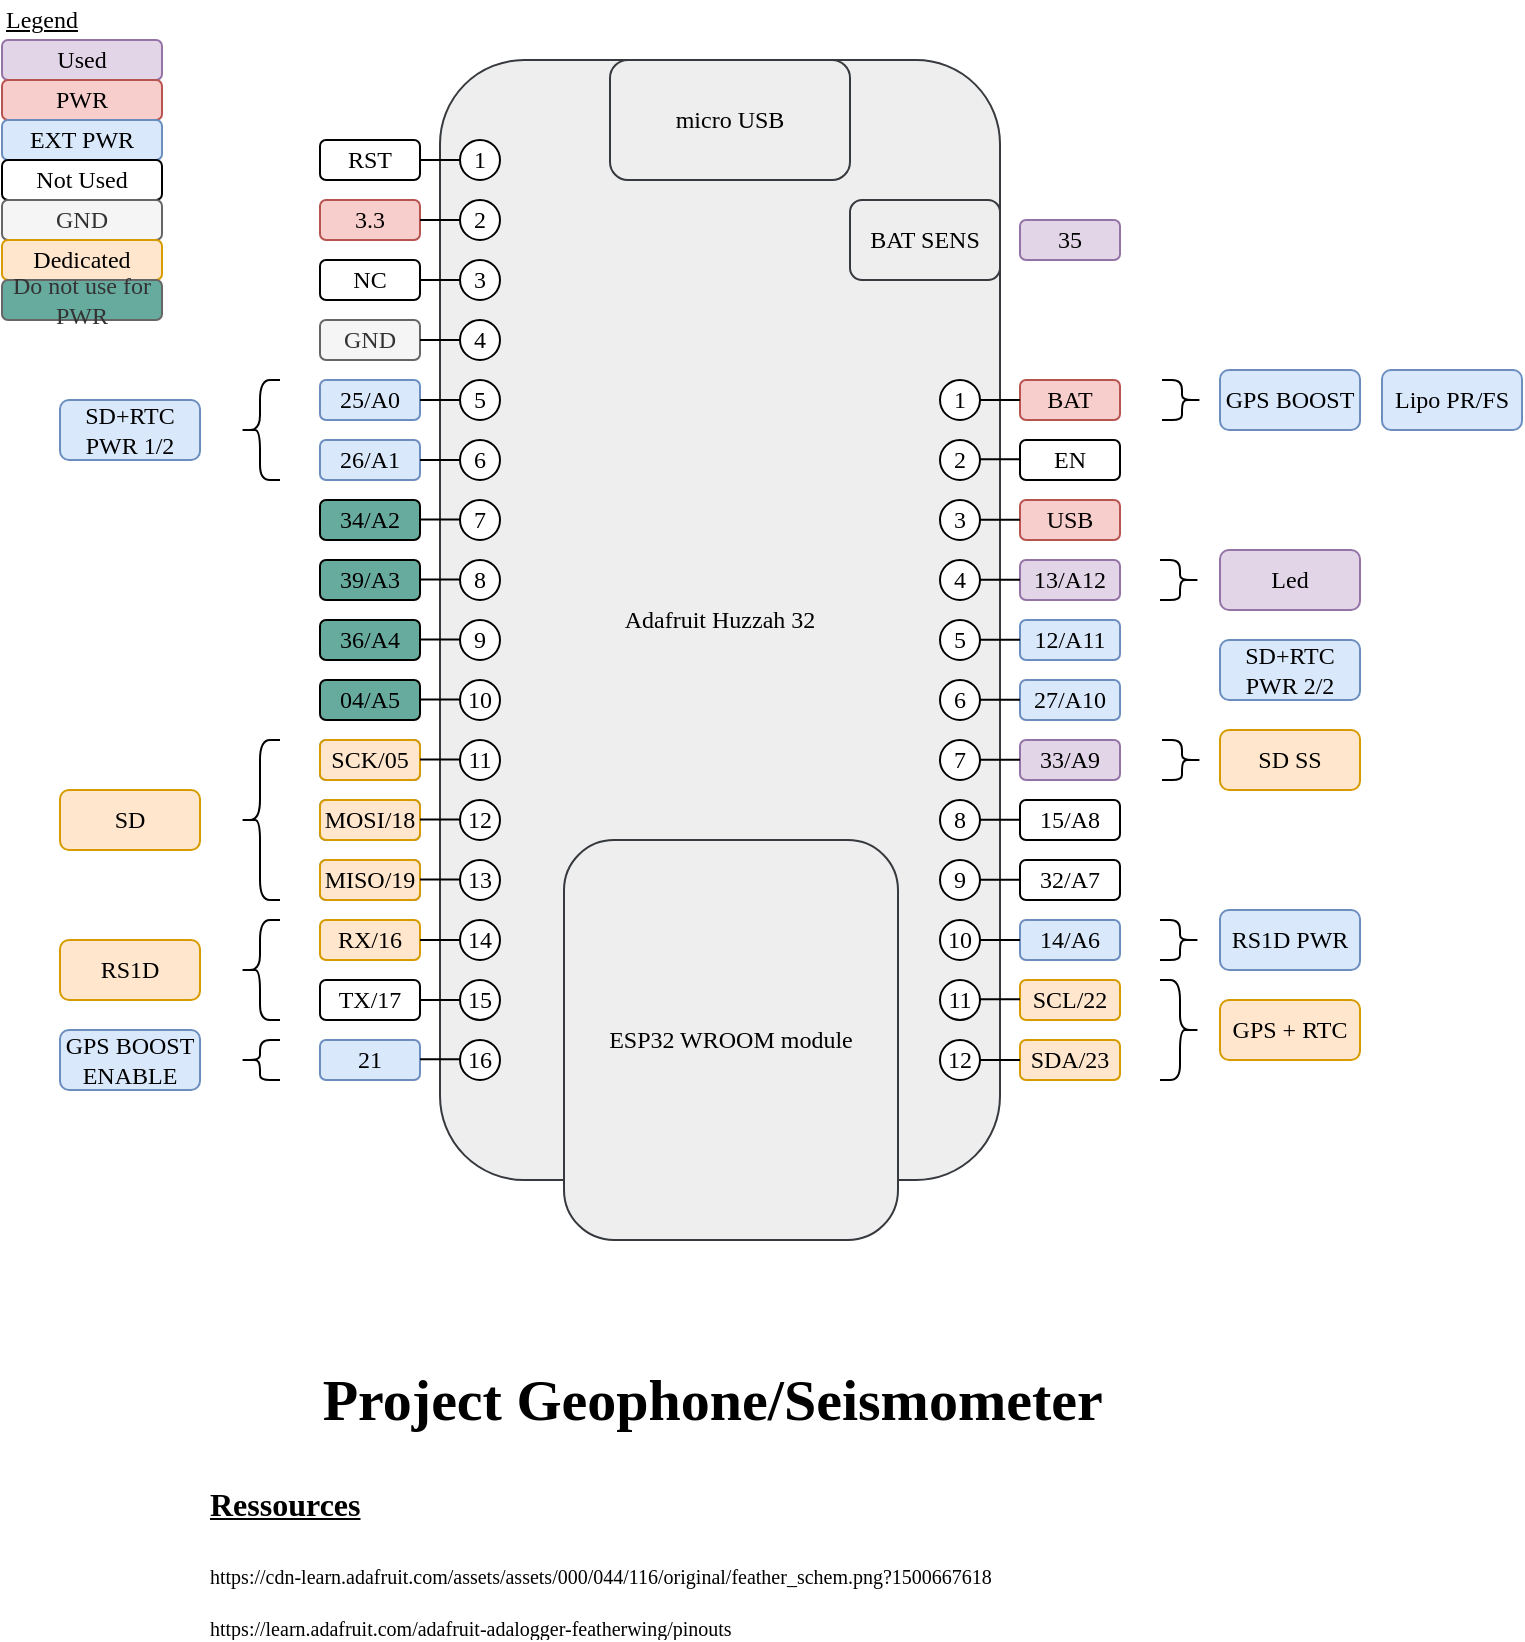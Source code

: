 <mxfile version="14.6.13" type="device"><diagram id="LmNECsxfOplNEyoqgWSP" name="Page-1"><mxGraphModel dx="706" dy="474" grid="1" gridSize="10" guides="1" tooltips="1" connect="1" arrows="1" fold="1" page="1" pageScale="1" pageWidth="827" pageHeight="1169" math="0" shadow="0"><root><mxCell id="0"/><mxCell id="1" parent="0"/><mxCell id="VsB0D1h93WQxikVN2IC7-1" value="Adafruit Huzzah 32" style="rounded=1;whiteSpace=wrap;html=1;fontFamily=B612;fontSource=https%3A%2F%2Ffonts.googleapis.com%2Fcss%3Ffamily%3DB612;fillColor=#eeeeee;strokeColor=#36393d;" parent="1" vertex="1"><mxGeometry x="229" y="40" width="280" height="560" as="geometry"/></mxCell><mxCell id="VsB0D1h93WQxikVN2IC7-2" value="ESP32 WROOM module" style="rounded=1;whiteSpace=wrap;html=1;fontFamily=B612;fontSource=https%3A%2F%2Ffonts.googleapis.com%2Fcss%3Ffamily%3DB612;fillColor=#eeeeee;strokeColor=#36393d;" parent="1" vertex="1"><mxGeometry x="291" y="430" width="167" height="200" as="geometry"/></mxCell><mxCell id="VsB0D1h93WQxikVN2IC7-3" value="micro USB" style="rounded=1;whiteSpace=wrap;html=1;fontFamily=B612;fontSource=https%3A%2F%2Ffonts.googleapis.com%2Fcss%3Ffamily%3DB612;fillColor=#eeeeee;strokeColor=#36393d;" parent="1" vertex="1"><mxGeometry x="314" y="40" width="120" height="60" as="geometry"/></mxCell><mxCell id="VsB0D1h93WQxikVN2IC7-4" value="35" style="rounded=1;whiteSpace=wrap;html=1;fillColor=#e1d5e7;strokeColor=#9673a6;fontFamily=B612;fontSource=https%3A%2F%2Ffonts.googleapis.com%2Fcss%3Ffamily%3DB612;" parent="1" vertex="1"><mxGeometry x="519" y="120" width="50" height="20" as="geometry"/></mxCell><mxCell id="VsB0D1h93WQxikVN2IC7-5" value="1" style="ellipse;whiteSpace=wrap;html=1;aspect=fixed;fontFamily=B612;fontSource=https%3A%2F%2Ffonts.googleapis.com%2Fcss%3Ffamily%3DB612;" parent="1" vertex="1"><mxGeometry x="239" y="80" width="20" height="20" as="geometry"/></mxCell><mxCell id="VsB0D1h93WQxikVN2IC7-6" value="16" style="ellipse;whiteSpace=wrap;html=1;aspect=fixed;fontFamily=B612;fontSource=https%3A%2F%2Ffonts.googleapis.com%2Fcss%3Ffamily%3DB612;" parent="1" vertex="1"><mxGeometry x="239" y="530" width="20" height="20" as="geometry"/></mxCell><mxCell id="VsB0D1h93WQxikVN2IC7-7" value="BAT SENS" style="rounded=1;whiteSpace=wrap;html=1;fontFamily=B612;fontSource=https%3A%2F%2Ffonts.googleapis.com%2Fcss%3Ffamily%3DB612;fillColor=#eeeeee;strokeColor=#36393d;" parent="1" vertex="1"><mxGeometry x="434" y="110" width="75" height="40" as="geometry"/></mxCell><mxCell id="VsB0D1h93WQxikVN2IC7-8" value="2" style="ellipse;whiteSpace=wrap;html=1;aspect=fixed;fontFamily=B612;fontSource=https%3A%2F%2Ffonts.googleapis.com%2Fcss%3Ffamily%3DB612;" parent="1" vertex="1"><mxGeometry x="239" y="110" width="20" height="20" as="geometry"/></mxCell><mxCell id="VsB0D1h93WQxikVN2IC7-9" value="3" style="ellipse;whiteSpace=wrap;html=1;aspect=fixed;fontFamily=B612;fontSource=https%3A%2F%2Ffonts.googleapis.com%2Fcss%3Ffamily%3DB612;" parent="1" vertex="1"><mxGeometry x="239" y="140" width="20" height="20" as="geometry"/></mxCell><mxCell id="VsB0D1h93WQxikVN2IC7-10" value="4" style="ellipse;whiteSpace=wrap;html=1;aspect=fixed;fontFamily=B612;fontSource=https%3A%2F%2Ffonts.googleapis.com%2Fcss%3Ffamily%3DB612;" parent="1" vertex="1"><mxGeometry x="239" y="170" width="20" height="20" as="geometry"/></mxCell><mxCell id="VsB0D1h93WQxikVN2IC7-11" value="5" style="ellipse;whiteSpace=wrap;html=1;aspect=fixed;fontFamily=B612;fontSource=https%3A%2F%2Ffonts.googleapis.com%2Fcss%3Ffamily%3DB612;" parent="1" vertex="1"><mxGeometry x="239" y="200" width="20" height="20" as="geometry"/></mxCell><mxCell id="VsB0D1h93WQxikVN2IC7-12" value="6" style="ellipse;whiteSpace=wrap;html=1;aspect=fixed;fontFamily=B612;fontSource=https%3A%2F%2Ffonts.googleapis.com%2Fcss%3Ffamily%3DB612;" parent="1" vertex="1"><mxGeometry x="239" y="230" width="20" height="20" as="geometry"/></mxCell><mxCell id="VsB0D1h93WQxikVN2IC7-13" value="7" style="ellipse;whiteSpace=wrap;html=1;aspect=fixed;fontFamily=B612;fontSource=https%3A%2F%2Ffonts.googleapis.com%2Fcss%3Ffamily%3DB612;" parent="1" vertex="1"><mxGeometry x="239" y="260" width="20" height="20" as="geometry"/></mxCell><mxCell id="VsB0D1h93WQxikVN2IC7-14" value="8" style="ellipse;whiteSpace=wrap;html=1;aspect=fixed;fontFamily=B612;fontSource=https%3A%2F%2Ffonts.googleapis.com%2Fcss%3Ffamily%3DB612;" parent="1" vertex="1"><mxGeometry x="239" y="290" width="20" height="20" as="geometry"/></mxCell><mxCell id="VsB0D1h93WQxikVN2IC7-15" value="9" style="ellipse;whiteSpace=wrap;html=1;aspect=fixed;fontFamily=B612;fontSource=https%3A%2F%2Ffonts.googleapis.com%2Fcss%3Ffamily%3DB612;" parent="1" vertex="1"><mxGeometry x="239" y="320" width="20" height="20" as="geometry"/></mxCell><mxCell id="VsB0D1h93WQxikVN2IC7-16" value="10" style="ellipse;whiteSpace=wrap;html=1;aspect=fixed;fontFamily=B612;fontSource=https%3A%2F%2Ffonts.googleapis.com%2Fcss%3Ffamily%3DB612;" parent="1" vertex="1"><mxGeometry x="239" y="350" width="20" height="20" as="geometry"/></mxCell><mxCell id="VsB0D1h93WQxikVN2IC7-17" value="11" style="ellipse;whiteSpace=wrap;html=1;aspect=fixed;fontFamily=B612;fontSource=https%3A%2F%2Ffonts.googleapis.com%2Fcss%3Ffamily%3DB612;" parent="1" vertex="1"><mxGeometry x="239" y="380" width="20" height="20" as="geometry"/></mxCell><mxCell id="VsB0D1h93WQxikVN2IC7-18" value="12" style="ellipse;whiteSpace=wrap;html=1;aspect=fixed;fontFamily=B612;fontSource=https%3A%2F%2Ffonts.googleapis.com%2Fcss%3Ffamily%3DB612;" parent="1" vertex="1"><mxGeometry x="239" y="410" width="20" height="20" as="geometry"/></mxCell><mxCell id="VsB0D1h93WQxikVN2IC7-19" value="13" style="ellipse;whiteSpace=wrap;html=1;aspect=fixed;fontFamily=B612;fontSource=https%3A%2F%2Ffonts.googleapis.com%2Fcss%3Ffamily%3DB612;" parent="1" vertex="1"><mxGeometry x="239" y="440" width="20" height="20" as="geometry"/></mxCell><mxCell id="VsB0D1h93WQxikVN2IC7-20" value="14" style="ellipse;whiteSpace=wrap;html=1;aspect=fixed;fontFamily=B612;fontSource=https%3A%2F%2Ffonts.googleapis.com%2Fcss%3Ffamily%3DB612;" parent="1" vertex="1"><mxGeometry x="239" y="470" width="20" height="20" as="geometry"/></mxCell><mxCell id="VsB0D1h93WQxikVN2IC7-21" value="15" style="ellipse;whiteSpace=wrap;html=1;aspect=fixed;fontFamily=B612;fontSource=https%3A%2F%2Ffonts.googleapis.com%2Fcss%3Ffamily%3DB612;" parent="1" vertex="1"><mxGeometry x="239" y="500" width="20" height="20" as="geometry"/></mxCell><mxCell id="VsB0D1h93WQxikVN2IC7-22" value="1" style="ellipse;whiteSpace=wrap;html=1;aspect=fixed;fontFamily=B612;fontSource=https%3A%2F%2Ffonts.googleapis.com%2Fcss%3Ffamily%3DB612;" parent="1" vertex="1"><mxGeometry x="479" y="200" width="20" height="20" as="geometry"/></mxCell><mxCell id="VsB0D1h93WQxikVN2IC7-24" value="2" style="ellipse;whiteSpace=wrap;html=1;aspect=fixed;fontFamily=B612;fontSource=https%3A%2F%2Ffonts.googleapis.com%2Fcss%3Ffamily%3DB612;" parent="1" vertex="1"><mxGeometry x="479" y="230" width="20" height="20" as="geometry"/></mxCell><mxCell id="VsB0D1h93WQxikVN2IC7-25" value="3" style="ellipse;whiteSpace=wrap;html=1;aspect=fixed;fontFamily=B612;fontSource=https%3A%2F%2Ffonts.googleapis.com%2Fcss%3Ffamily%3DB612;" parent="1" vertex="1"><mxGeometry x="479" y="260" width="20" height="20" as="geometry"/></mxCell><mxCell id="VsB0D1h93WQxikVN2IC7-26" value="4" style="ellipse;whiteSpace=wrap;html=1;aspect=fixed;fontFamily=B612;fontSource=https%3A%2F%2Ffonts.googleapis.com%2Fcss%3Ffamily%3DB612;" parent="1" vertex="1"><mxGeometry x="479" y="290" width="20" height="20" as="geometry"/></mxCell><mxCell id="VsB0D1h93WQxikVN2IC7-27" value="5" style="ellipse;whiteSpace=wrap;html=1;aspect=fixed;fontFamily=B612;fontSource=https%3A%2F%2Ffonts.googleapis.com%2Fcss%3Ffamily%3DB612;" parent="1" vertex="1"><mxGeometry x="479" y="320" width="20" height="20" as="geometry"/></mxCell><mxCell id="VsB0D1h93WQxikVN2IC7-28" value="6" style="ellipse;whiteSpace=wrap;html=1;aspect=fixed;fontFamily=B612;fontSource=https%3A%2F%2Ffonts.googleapis.com%2Fcss%3Ffamily%3DB612;" parent="1" vertex="1"><mxGeometry x="479" y="350" width="20" height="20" as="geometry"/></mxCell><mxCell id="VsB0D1h93WQxikVN2IC7-29" value="7" style="ellipse;whiteSpace=wrap;html=1;aspect=fixed;fontFamily=B612;fontSource=https%3A%2F%2Ffonts.googleapis.com%2Fcss%3Ffamily%3DB612;" parent="1" vertex="1"><mxGeometry x="479" y="380" width="20" height="20" as="geometry"/></mxCell><mxCell id="VsB0D1h93WQxikVN2IC7-30" value="8" style="ellipse;whiteSpace=wrap;html=1;aspect=fixed;fontFamily=B612;fontSource=https%3A%2F%2Ffonts.googleapis.com%2Fcss%3Ffamily%3DB612;" parent="1" vertex="1"><mxGeometry x="479" y="410" width="20" height="20" as="geometry"/></mxCell><mxCell id="VsB0D1h93WQxikVN2IC7-31" value="9" style="ellipse;whiteSpace=wrap;html=1;aspect=fixed;fontFamily=B612;fontSource=https%3A%2F%2Ffonts.googleapis.com%2Fcss%3Ffamily%3DB612;" parent="1" vertex="1"><mxGeometry x="479" y="440" width="20" height="20" as="geometry"/></mxCell><mxCell id="VsB0D1h93WQxikVN2IC7-32" value="10" style="ellipse;whiteSpace=wrap;html=1;aspect=fixed;fontFamily=B612;fontSource=https%3A%2F%2Ffonts.googleapis.com%2Fcss%3Ffamily%3DB612;" parent="1" vertex="1"><mxGeometry x="479" y="470" width="20" height="20" as="geometry"/></mxCell><mxCell id="VsB0D1h93WQxikVN2IC7-33" value="11" style="ellipse;whiteSpace=wrap;html=1;aspect=fixed;fontFamily=B612;fontSource=https%3A%2F%2Ffonts.googleapis.com%2Fcss%3Ffamily%3DB612;" parent="1" vertex="1"><mxGeometry x="479" y="500" width="20" height="20" as="geometry"/></mxCell><mxCell id="VsB0D1h93WQxikVN2IC7-34" value="12" style="ellipse;whiteSpace=wrap;html=1;aspect=fixed;fontFamily=B612;fontSource=https%3A%2F%2Ffonts.googleapis.com%2Fcss%3Ffamily%3DB612;" parent="1" vertex="1"><mxGeometry x="479" y="530" width="20" height="20" as="geometry"/></mxCell><mxCell id="VsB0D1h93WQxikVN2IC7-39" value="BAT" style="rounded=1;whiteSpace=wrap;html=1;fillColor=#f8cecc;strokeColor=#b85450;fontFamily=B612;fontSource=https%3A%2F%2Ffonts.googleapis.com%2Fcss%3Ffamily%3DB612;" parent="1" vertex="1"><mxGeometry x="519" y="200" width="50" height="20" as="geometry"/></mxCell><mxCell id="VsB0D1h93WQxikVN2IC7-40" value="EN" style="rounded=1;whiteSpace=wrap;html=1;fontFamily=B612;fontSource=https%3A%2F%2Ffonts.googleapis.com%2Fcss%3Ffamily%3DB612;" parent="1" vertex="1"><mxGeometry x="519" y="230" width="50" height="20" as="geometry"/></mxCell><mxCell id="VsB0D1h93WQxikVN2IC7-41" value="USB" style="rounded=1;whiteSpace=wrap;html=1;fillColor=#f8cecc;strokeColor=#b85450;fontFamily=B612;fontSource=https%3A%2F%2Ffonts.googleapis.com%2Fcss%3Ffamily%3DB612;" parent="1" vertex="1"><mxGeometry x="519" y="260" width="50" height="20" as="geometry"/></mxCell><mxCell id="VsB0D1h93WQxikVN2IC7-42" value="13/A12" style="rounded=1;whiteSpace=wrap;html=1;fontFamily=B612;fontSource=https%3A%2F%2Ffonts.googleapis.com%2Fcss%3Ffamily%3DB612;fillColor=#e1d5e7;strokeColor=#9673a6;" parent="1" vertex="1"><mxGeometry x="519" y="290" width="50" height="20" as="geometry"/></mxCell><mxCell id="VsB0D1h93WQxikVN2IC7-43" value="12/A11" style="rounded=1;whiteSpace=wrap;html=1;fontFamily=B612;fontSource=https%3A%2F%2Ffonts.googleapis.com%2Fcss%3Ffamily%3DB612;fillColor=#dae8fc;strokeColor=#6c8ebf;" parent="1" vertex="1"><mxGeometry x="519" y="320" width="50" height="20" as="geometry"/></mxCell><mxCell id="VsB0D1h93WQxikVN2IC7-44" value="27/A10" style="rounded=1;whiteSpace=wrap;html=1;fontFamily=B612;fontSource=https%3A%2F%2Ffonts.googleapis.com%2Fcss%3Ffamily%3DB612;fillColor=#dae8fc;strokeColor=#6c8ebf;" parent="1" vertex="1"><mxGeometry x="519" y="350" width="50" height="20" as="geometry"/></mxCell><mxCell id="VsB0D1h93WQxikVN2IC7-45" value="33/A9" style="rounded=1;whiteSpace=wrap;html=1;fontFamily=B612;fontSource=https%3A%2F%2Ffonts.googleapis.com%2Fcss%3Ffamily%3DB612;fillColor=#e1d5e7;strokeColor=#9673a6;" parent="1" vertex="1"><mxGeometry x="519" y="380" width="50" height="20" as="geometry"/></mxCell><mxCell id="VsB0D1h93WQxikVN2IC7-46" value="15/A8" style="rounded=1;whiteSpace=wrap;html=1;fontFamily=B612;fontSource=https%3A%2F%2Ffonts.googleapis.com%2Fcss%3Ffamily%3DB612;" parent="1" vertex="1"><mxGeometry x="519" y="410" width="50" height="20" as="geometry"/></mxCell><mxCell id="VsB0D1h93WQxikVN2IC7-47" value="32/A7" style="rounded=1;whiteSpace=wrap;html=1;fontFamily=B612;fontSource=https%3A%2F%2Ffonts.googleapis.com%2Fcss%3Ffamily%3DB612;" parent="1" vertex="1"><mxGeometry x="519" y="440" width="50" height="20" as="geometry"/></mxCell><mxCell id="VsB0D1h93WQxikVN2IC7-48" value="14/A6" style="rounded=1;whiteSpace=wrap;html=1;fontFamily=B612;fontSource=https%3A%2F%2Ffonts.googleapis.com%2Fcss%3Ffamily%3DB612;fillColor=#dae8fc;strokeColor=#6c8ebf;" parent="1" vertex="1"><mxGeometry x="519" y="470" width="50" height="20" as="geometry"/></mxCell><mxCell id="VsB0D1h93WQxikVN2IC7-49" value="" style="shape=curlyBracket;whiteSpace=wrap;html=1;rounded=1;fontFamily=B612;fontSource=https%3A%2F%2Ffonts.googleapis.com%2Fcss%3Ffamily%3DB612;" parent="1" vertex="1"><mxGeometry x="129" y="200" width="20" height="50" as="geometry"/></mxCell><mxCell id="VsB0D1h93WQxikVN2IC7-51" value="GPS BOOST" style="rounded=1;whiteSpace=wrap;html=1;fillColor=#dae8fc;strokeColor=#6c8ebf;fontFamily=B612;fontSource=https%3A%2F%2Ffonts.googleapis.com%2Fcss%3Ffamily%3DB612;" parent="1" vertex="1"><mxGeometry x="619" y="195" width="70" height="30" as="geometry"/></mxCell><mxCell id="VsB0D1h93WQxikVN2IC7-52" value="&lt;u&gt;Legend&lt;/u&gt;" style="text;html=1;strokeColor=none;fillColor=none;align=center;verticalAlign=middle;whiteSpace=wrap;rounded=0;fontFamily=B612;fontSource=https%3A%2F%2Ffonts.googleapis.com%2Fcss%3Ffamily%3DB612;" parent="1" vertex="1"><mxGeometry x="10" y="10" width="40" height="20" as="geometry"/></mxCell><mxCell id="VsB0D1h93WQxikVN2IC7-53" value="Used" style="rounded=1;whiteSpace=wrap;html=1;fillColor=#e1d5e7;strokeColor=#9673a6;fontFamily=B612;fontSource=https%3A%2F%2Ffonts.googleapis.com%2Fcss%3Ffamily%3DB612;" parent="1" vertex="1"><mxGeometry x="10" y="30" width="80" height="20" as="geometry"/></mxCell><mxCell id="VsB0D1h93WQxikVN2IC7-54" value="PWR" style="rounded=1;whiteSpace=wrap;html=1;fillColor=#f8cecc;strokeColor=#b85450;fontFamily=B612;fontSource=https%3A%2F%2Ffonts.googleapis.com%2Fcss%3Ffamily%3DB612;" parent="1" vertex="1"><mxGeometry x="10" y="50" width="80" height="20" as="geometry"/></mxCell><mxCell id="VsB0D1h93WQxikVN2IC7-55" value="EXT PWR" style="rounded=1;whiteSpace=wrap;html=1;fillColor=#dae8fc;strokeColor=#6c8ebf;fontFamily=B612;fontSource=https%3A%2F%2Ffonts.googleapis.com%2Fcss%3Ffamily%3DB612;" parent="1" vertex="1"><mxGeometry x="10" y="70" width="80" height="20" as="geometry"/></mxCell><mxCell id="VsB0D1h93WQxikVN2IC7-56" value="SCL/22" style="rounded=1;whiteSpace=wrap;html=1;fillColor=#ffe6cc;strokeColor=#d79b00;fontFamily=B612;fontSource=https%3A%2F%2Ffonts.googleapis.com%2Fcss%3Ffamily%3DB612;" parent="1" vertex="1"><mxGeometry x="519" y="500" width="50" height="20" as="geometry"/></mxCell><mxCell id="VsB0D1h93WQxikVN2IC7-57" value="SDA/23" style="rounded=1;whiteSpace=wrap;html=1;fillColor=#ffe6cc;strokeColor=#d79b00;fontFamily=B612;fontSource=https%3A%2F%2Ffonts.googleapis.com%2Fcss%3Ffamily%3DB612;" parent="1" vertex="1"><mxGeometry x="519" y="530" width="50" height="20" as="geometry"/></mxCell><mxCell id="VsB0D1h93WQxikVN2IC7-58" value="GPS + RTC" style="rounded=1;whiteSpace=wrap;html=1;fillColor=#ffe6cc;strokeColor=#d79b00;fontFamily=B612;fontSource=https%3A%2F%2Ffonts.googleapis.com%2Fcss%3Ffamily%3DB612;" parent="1" vertex="1"><mxGeometry x="619" y="510" width="70" height="30" as="geometry"/></mxCell><mxCell id="VsB0D1h93WQxikVN2IC7-59" value="" style="shape=curlyBracket;whiteSpace=wrap;html=1;rounded=1;flipH=1;fontFamily=B612;fontSource=https%3A%2F%2Ffonts.googleapis.com%2Fcss%3Ffamily%3DB612;" parent="1" vertex="1"><mxGeometry x="589" y="500" width="20" height="50" as="geometry"/></mxCell><mxCell id="VsB0D1h93WQxikVN2IC7-60" value="RST" style="rounded=1;whiteSpace=wrap;html=1;fontFamily=B612;fontSource=https%3A%2F%2Ffonts.googleapis.com%2Fcss%3Ffamily%3DB612;" parent="1" vertex="1"><mxGeometry x="169" y="80" width="50" height="20" as="geometry"/></mxCell><mxCell id="VsB0D1h93WQxikVN2IC7-61" value="3.3" style="rounded=1;whiteSpace=wrap;html=1;fillColor=#f8cecc;strokeColor=#b85450;fontFamily=B612;fontSource=https%3A%2F%2Ffonts.googleapis.com%2Fcss%3Ffamily%3DB612;" parent="1" vertex="1"><mxGeometry x="169" y="110" width="50" height="20" as="geometry"/></mxCell><mxCell id="VsB0D1h93WQxikVN2IC7-62" value="NC" style="rounded=1;whiteSpace=wrap;html=1;fontFamily=B612;fontSource=https%3A%2F%2Ffonts.googleapis.com%2Fcss%3Ffamily%3DB612;" parent="1" vertex="1"><mxGeometry x="169" y="140" width="50" height="20" as="geometry"/></mxCell><mxCell id="VsB0D1h93WQxikVN2IC7-63" value="GND" style="rounded=1;whiteSpace=wrap;html=1;fillColor=#f5f5f5;strokeColor=#666666;fontColor=#333333;fontFamily=B612;fontSource=https%3A%2F%2Ffonts.googleapis.com%2Fcss%3Ffamily%3DB612;" parent="1" vertex="1"><mxGeometry x="169" y="170" width="50" height="20" as="geometry"/></mxCell><mxCell id="VsB0D1h93WQxikVN2IC7-64" value="RS1D PWR" style="rounded=1;whiteSpace=wrap;html=1;fillColor=#dae8fc;strokeColor=#6c8ebf;fontFamily=B612;fontSource=https%3A%2F%2Ffonts.googleapis.com%2Fcss%3Ffamily%3DB612;" parent="1" vertex="1"><mxGeometry x="619" y="465" width="70" height="30" as="geometry"/></mxCell><mxCell id="VsB0D1h93WQxikVN2IC7-65" value="25/A0" style="rounded=1;whiteSpace=wrap;html=1;fillColor=#dae8fc;strokeColor=#6c8ebf;fontFamily=B612;fontSource=https%3A%2F%2Ffonts.googleapis.com%2Fcss%3Ffamily%3DB612;" parent="1" vertex="1"><mxGeometry x="169" y="200" width="50" height="20" as="geometry"/></mxCell><mxCell id="VsB0D1h93WQxikVN2IC7-66" value="26/A1" style="rounded=1;whiteSpace=wrap;html=1;fontFamily=B612;fontSource=https%3A%2F%2Ffonts.googleapis.com%2Fcss%3Ffamily%3DB612;fillColor=#dae8fc;strokeColor=#6c8ebf;" parent="1" vertex="1"><mxGeometry x="169" y="230" width="50" height="20" as="geometry"/></mxCell><mxCell id="VsB0D1h93WQxikVN2IC7-67" value="34/A2" style="rounded=1;whiteSpace=wrap;html=1;fontFamily=B612;fontSource=https%3A%2F%2Ffonts.googleapis.com%2Fcss%3Ffamily%3DB612;fillColor=#67AB9F;" parent="1" vertex="1"><mxGeometry x="169" y="260" width="50" height="20" as="geometry"/></mxCell><mxCell id="VsB0D1h93WQxikVN2IC7-68" value="39/A3" style="rounded=1;whiteSpace=wrap;html=1;fontFamily=B612;fontSource=https%3A%2F%2Ffonts.googleapis.com%2Fcss%3Ffamily%3DB612;fillColor=#67AB9F;" parent="1" vertex="1"><mxGeometry x="169" y="290" width="50" height="20" as="geometry"/></mxCell><mxCell id="VsB0D1h93WQxikVN2IC7-69" value="36/A4" style="rounded=1;whiteSpace=wrap;html=1;fontFamily=B612;fontSource=https%3A%2F%2Ffonts.googleapis.com%2Fcss%3Ffamily%3DB612;fillColor=#67AB9F;" parent="1" vertex="1"><mxGeometry x="169" y="320" width="50" height="20" as="geometry"/></mxCell><mxCell id="VsB0D1h93WQxikVN2IC7-70" value="04/A5" style="rounded=1;whiteSpace=wrap;html=1;fontFamily=B612;fontSource=https%3A%2F%2Ffonts.googleapis.com%2Fcss%3Ffamily%3DB612;fillColor=#67AB9F;" parent="1" vertex="1"><mxGeometry x="169" y="350" width="50" height="20" as="geometry"/></mxCell><mxCell id="VsB0D1h93WQxikVN2IC7-71" value="SCK/05" style="rounded=1;whiteSpace=wrap;html=1;fillColor=#dae8fc;strokeColor=#6c8ebf;fontFamily=B612;fontSource=https%3A%2F%2Ffonts.googleapis.com%2Fcss%3Ffamily%3DB612;" parent="1" vertex="1"><mxGeometry x="169" y="380" width="50" height="20" as="geometry"/></mxCell><mxCell id="VsB0D1h93WQxikVN2IC7-72" value="MOSI/18" style="rounded=1;whiteSpace=wrap;html=1;fillColor=#dae8fc;strokeColor=#6c8ebf;fontFamily=B612;fontSource=https%3A%2F%2Ffonts.googleapis.com%2Fcss%3Ffamily%3DB612;" parent="1" vertex="1"><mxGeometry x="169" y="410" width="50" height="20" as="geometry"/></mxCell><mxCell id="VsB0D1h93WQxikVN2IC7-73" value="MISO/19" style="rounded=1;whiteSpace=wrap;html=1;fillColor=#dae8fc;strokeColor=#6c8ebf;fontFamily=B612;fontSource=https%3A%2F%2Ffonts.googleapis.com%2Fcss%3Ffamily%3DB612;" parent="1" vertex="1"><mxGeometry x="169" y="440" width="50" height="20" as="geometry"/></mxCell><mxCell id="VsB0D1h93WQxikVN2IC7-74" value="RX/16" style="rounded=1;whiteSpace=wrap;html=1;fillColor=#ffe6cc;strokeColor=#d79b00;fontFamily=B612;fontSource=https%3A%2F%2Ffonts.googleapis.com%2Fcss%3Ffamily%3DB612;" parent="1" vertex="1"><mxGeometry x="169" y="470" width="50" height="20" as="geometry"/></mxCell><mxCell id="VsB0D1h93WQxikVN2IC7-75" value="SCK/05" style="rounded=1;whiteSpace=wrap;html=1;fillColor=#ffe6cc;strokeColor=#d79b00;fontFamily=B612;fontSource=https%3A%2F%2Ffonts.googleapis.com%2Fcss%3Ffamily%3DB612;" parent="1" vertex="1"><mxGeometry x="169" y="380" width="50" height="20" as="geometry"/></mxCell><mxCell id="VsB0D1h93WQxikVN2IC7-76" value="MOSI/18" style="rounded=1;whiteSpace=wrap;html=1;fillColor=#ffe6cc;strokeColor=#d79b00;fontFamily=B612;fontSource=https%3A%2F%2Ffonts.googleapis.com%2Fcss%3Ffamily%3DB612;" parent="1" vertex="1"><mxGeometry x="169" y="410" width="50" height="20" as="geometry"/></mxCell><mxCell id="VsB0D1h93WQxikVN2IC7-77" value="MISO/19" style="rounded=1;whiteSpace=wrap;html=1;fillColor=#ffe6cc;strokeColor=#d79b00;fontFamily=B612;fontSource=https%3A%2F%2Ffonts.googleapis.com%2Fcss%3Ffamily%3DB612;" parent="1" vertex="1"><mxGeometry x="169" y="440" width="50" height="20" as="geometry"/></mxCell><mxCell id="VsB0D1h93WQxikVN2IC7-78" value="TX/17" style="rounded=1;whiteSpace=wrap;html=1;fontFamily=B612;fontSource=https%3A%2F%2Ffonts.googleapis.com%2Fcss%3Ffamily%3DB612;" parent="1" vertex="1"><mxGeometry x="169" y="500" width="50" height="20" as="geometry"/></mxCell><mxCell id="VsB0D1h93WQxikVN2IC7-79" value="21" style="rounded=1;whiteSpace=wrap;html=1;fontFamily=B612;fontSource=https%3A%2F%2Ffonts.googleapis.com%2Fcss%3Ffamily%3DB612;fillColor=#dae8fc;strokeColor=#6c8ebf;" parent="1" vertex="1"><mxGeometry x="169" y="530" width="50" height="20" as="geometry"/></mxCell><mxCell id="VsB0D1h93WQxikVN2IC7-80" value="Not Used" style="rounded=1;whiteSpace=wrap;html=1;fontFamily=B612;fontSource=https%3A%2F%2Ffonts.googleapis.com%2Fcss%3Ffamily%3DB612;" parent="1" vertex="1"><mxGeometry x="10" y="90" width="80" height="20" as="geometry"/></mxCell><mxCell id="VsB0D1h93WQxikVN2IC7-82" value="GND" style="rounded=1;whiteSpace=wrap;html=1;fillColor=#f5f5f5;strokeColor=#666666;fontColor=#333333;fontFamily=B612;fontSource=https%3A%2F%2Ffonts.googleapis.com%2Fcss%3Ffamily%3DB612;" parent="1" vertex="1"><mxGeometry x="10" y="110" width="80" height="20" as="geometry"/></mxCell><mxCell id="VsB0D1h93WQxikVN2IC7-83" value="Led" style="rounded=1;whiteSpace=wrap;html=1;fillColor=#e1d5e7;strokeColor=#9673a6;fontFamily=B612;fontSource=https%3A%2F%2Ffonts.googleapis.com%2Fcss%3Ffamily%3DB612;" parent="1" vertex="1"><mxGeometry x="619" y="285" width="70" height="30" as="geometry"/></mxCell><mxCell id="VsB0D1h93WQxikVN2IC7-85" value="" style="endArrow=none;html=1;entryX=0;entryY=0.5;entryDx=0;entryDy=0;exitX=1;exitY=0.5;exitDx=0;exitDy=0;" parent="1" source="VsB0D1h93WQxikVN2IC7-60" target="VsB0D1h93WQxikVN2IC7-5" edge="1"><mxGeometry width="50" height="50" relative="1" as="geometry"><mxPoint x="264" y="210" as="sourcePoint"/><mxPoint x="314" y="160" as="targetPoint"/></mxGeometry></mxCell><mxCell id="VsB0D1h93WQxikVN2IC7-86" value="" style="shape=curlyBracket;whiteSpace=wrap;html=1;rounded=1;flipH=1;fontFamily=B612;fontSource=https%3A%2F%2Ffonts.googleapis.com%2Fcss%3Ffamily%3DB612;" parent="1" vertex="1"><mxGeometry x="589" y="290" width="20" height="20" as="geometry"/></mxCell><mxCell id="VsB0D1h93WQxikVN2IC7-87" value="Dedicated" style="rounded=1;whiteSpace=wrap;html=1;fillColor=#ffe6cc;strokeColor=#d79b00;fontFamily=B612;fontSource=https%3A%2F%2Ffonts.googleapis.com%2Fcss%3Ffamily%3DB612;" parent="1" vertex="1"><mxGeometry x="10" y="130" width="80" height="20" as="geometry"/></mxCell><mxCell id="VsB0D1h93WQxikVN2IC7-89" value="" style="shape=curlyBracket;whiteSpace=wrap;html=1;rounded=1;fontFamily=B612;fontSource=https%3A%2F%2Ffonts.googleapis.com%2Fcss%3Ffamily%3DB612;" parent="1" vertex="1"><mxGeometry x="129" y="380" width="20" height="80" as="geometry"/></mxCell><mxCell id="VsB0D1h93WQxikVN2IC7-90" value="SD" style="rounded=1;whiteSpace=wrap;html=1;fillColor=#ffe6cc;strokeColor=#d79b00;fontFamily=B612;fontSource=https%3A%2F%2Ffonts.googleapis.com%2Fcss%3Ffamily%3DB612;" parent="1" vertex="1"><mxGeometry x="39" y="405" width="70" height="30" as="geometry"/></mxCell><mxCell id="VsB0D1h93WQxikVN2IC7-91" value="" style="shape=curlyBracket;whiteSpace=wrap;html=1;rounded=1;fontFamily=B612;fontSource=https%3A%2F%2Ffonts.googleapis.com%2Fcss%3Ffamily%3DB612;" parent="1" vertex="1"><mxGeometry x="129" y="470" width="20" height="50" as="geometry"/></mxCell><mxCell id="VsB0D1h93WQxikVN2IC7-92" value="RS1D" style="rounded=1;whiteSpace=wrap;html=1;fillColor=#ffe6cc;strokeColor=#d79b00;fontFamily=B612;fontSource=https%3A%2F%2Ffonts.googleapis.com%2Fcss%3Ffamily%3DB612;" parent="1" vertex="1"><mxGeometry x="39" y="480" width="70" height="30" as="geometry"/></mxCell><mxCell id="VsB0D1h93WQxikVN2IC7-93" value="" style="endArrow=none;html=1;entryX=0;entryY=0.5;entryDx=0;entryDy=0;exitX=1;exitY=0.5;exitDx=0;exitDy=0;" parent="1" edge="1"><mxGeometry width="50" height="50" relative="1" as="geometry"><mxPoint x="219" y="120" as="sourcePoint"/><mxPoint x="239" y="120" as="targetPoint"/></mxGeometry></mxCell><mxCell id="VsB0D1h93WQxikVN2IC7-94" value="" style="endArrow=none;html=1;entryX=0;entryY=0.5;entryDx=0;entryDy=0;exitX=1;exitY=0.5;exitDx=0;exitDy=0;" parent="1" edge="1"><mxGeometry width="50" height="50" relative="1" as="geometry"><mxPoint x="219" y="150" as="sourcePoint"/><mxPoint x="239" y="150" as="targetPoint"/></mxGeometry></mxCell><mxCell id="VsB0D1h93WQxikVN2IC7-95" value="" style="endArrow=none;html=1;entryX=0;entryY=0.5;entryDx=0;entryDy=0;exitX=1;exitY=0.5;exitDx=0;exitDy=0;" parent="1" edge="1"><mxGeometry width="50" height="50" relative="1" as="geometry"><mxPoint x="219" y="180" as="sourcePoint"/><mxPoint x="239" y="180" as="targetPoint"/></mxGeometry></mxCell><mxCell id="VsB0D1h93WQxikVN2IC7-96" value="" style="endArrow=none;html=1;entryX=0;entryY=0.5;entryDx=0;entryDy=0;exitX=1;exitY=0.5;exitDx=0;exitDy=0;" parent="1" edge="1"><mxGeometry width="50" height="50" relative="1" as="geometry"><mxPoint x="219" y="210" as="sourcePoint"/><mxPoint x="239" y="210" as="targetPoint"/></mxGeometry></mxCell><mxCell id="VsB0D1h93WQxikVN2IC7-97" value="" style="endArrow=none;html=1;entryX=0;entryY=0.5;entryDx=0;entryDy=0;exitX=1;exitY=0.5;exitDx=0;exitDy=0;" parent="1" edge="1"><mxGeometry width="50" height="50" relative="1" as="geometry"><mxPoint x="219" y="240" as="sourcePoint"/><mxPoint x="239" y="240" as="targetPoint"/></mxGeometry></mxCell><mxCell id="VsB0D1h93WQxikVN2IC7-98" value="" style="endArrow=none;html=1;entryX=0;entryY=0.5;entryDx=0;entryDy=0;exitX=1;exitY=0.5;exitDx=0;exitDy=0;" parent="1" edge="1"><mxGeometry width="50" height="50" relative="1" as="geometry"><mxPoint x="219" y="269.8" as="sourcePoint"/><mxPoint x="239" y="269.8" as="targetPoint"/></mxGeometry></mxCell><mxCell id="VsB0D1h93WQxikVN2IC7-99" value="" style="endArrow=none;html=1;entryX=0;entryY=0.5;entryDx=0;entryDy=0;exitX=1;exitY=0.5;exitDx=0;exitDy=0;" parent="1" edge="1"><mxGeometry width="50" height="50" relative="1" as="geometry"><mxPoint x="219" y="299.8" as="sourcePoint"/><mxPoint x="239" y="299.8" as="targetPoint"/></mxGeometry></mxCell><mxCell id="VsB0D1h93WQxikVN2IC7-100" value="" style="endArrow=none;html=1;entryX=0;entryY=0.5;entryDx=0;entryDy=0;exitX=1;exitY=0.5;exitDx=0;exitDy=0;" parent="1" edge="1"><mxGeometry width="50" height="50" relative="1" as="geometry"><mxPoint x="219" y="329.8" as="sourcePoint"/><mxPoint x="239" y="329.8" as="targetPoint"/></mxGeometry></mxCell><mxCell id="VsB0D1h93WQxikVN2IC7-101" value="" style="endArrow=none;html=1;entryX=0;entryY=0.5;entryDx=0;entryDy=0;exitX=1;exitY=0.5;exitDx=0;exitDy=0;" parent="1" edge="1"><mxGeometry width="50" height="50" relative="1" as="geometry"><mxPoint x="219" y="359.8" as="sourcePoint"/><mxPoint x="239" y="359.8" as="targetPoint"/></mxGeometry></mxCell><mxCell id="VsB0D1h93WQxikVN2IC7-102" value="" style="endArrow=none;html=1;entryX=0;entryY=0.5;entryDx=0;entryDy=0;exitX=1;exitY=0.5;exitDx=0;exitDy=0;" parent="1" edge="1"><mxGeometry width="50" height="50" relative="1" as="geometry"><mxPoint x="219" y="389.8" as="sourcePoint"/><mxPoint x="239" y="389.8" as="targetPoint"/></mxGeometry></mxCell><mxCell id="VsB0D1h93WQxikVN2IC7-103" value="" style="endArrow=none;html=1;entryX=0;entryY=0.5;entryDx=0;entryDy=0;exitX=1;exitY=0.5;exitDx=0;exitDy=0;" parent="1" edge="1"><mxGeometry width="50" height="50" relative="1" as="geometry"><mxPoint x="219" y="419.8" as="sourcePoint"/><mxPoint x="239" y="419.8" as="targetPoint"/></mxGeometry></mxCell><mxCell id="VsB0D1h93WQxikVN2IC7-104" value="" style="endArrow=none;html=1;entryX=0;entryY=0.5;entryDx=0;entryDy=0;exitX=1;exitY=0.5;exitDx=0;exitDy=0;" parent="1" edge="1"><mxGeometry width="50" height="50" relative="1" as="geometry"><mxPoint x="219" y="449.8" as="sourcePoint"/><mxPoint x="239" y="449.8" as="targetPoint"/></mxGeometry></mxCell><mxCell id="VsB0D1h93WQxikVN2IC7-105" value="" style="endArrow=none;html=1;entryX=0;entryY=0.5;entryDx=0;entryDy=0;exitX=1;exitY=0.5;exitDx=0;exitDy=0;" parent="1" edge="1"><mxGeometry width="50" height="50" relative="1" as="geometry"><mxPoint x="219" y="480.0" as="sourcePoint"/><mxPoint x="239" y="480.0" as="targetPoint"/></mxGeometry></mxCell><mxCell id="VsB0D1h93WQxikVN2IC7-106" value="" style="endArrow=none;html=1;entryX=0;entryY=0.5;entryDx=0;entryDy=0;exitX=1;exitY=0.5;exitDx=0;exitDy=0;" parent="1" edge="1"><mxGeometry width="50" height="50" relative="1" as="geometry"><mxPoint x="219" y="510.0" as="sourcePoint"/><mxPoint x="239" y="510.0" as="targetPoint"/></mxGeometry></mxCell><mxCell id="VsB0D1h93WQxikVN2IC7-107" value="" style="endArrow=none;html=1;entryX=0;entryY=0.5;entryDx=0;entryDy=0;exitX=1;exitY=0.5;exitDx=0;exitDy=0;" parent="1" edge="1"><mxGeometry width="50" height="50" relative="1" as="geometry"><mxPoint x="219" y="539.6" as="sourcePoint"/><mxPoint x="239" y="539.6" as="targetPoint"/></mxGeometry></mxCell><mxCell id="VsB0D1h93WQxikVN2IC7-108" value="" style="endArrow=none;html=1;entryX=0;entryY=0.5;entryDx=0;entryDy=0;exitX=1;exitY=0.5;exitDx=0;exitDy=0;" parent="1" edge="1"><mxGeometry width="50" height="50" relative="1" as="geometry"><mxPoint x="499" y="540" as="sourcePoint"/><mxPoint x="519" y="540" as="targetPoint"/></mxGeometry></mxCell><mxCell id="VsB0D1h93WQxikVN2IC7-109" value="" style="endArrow=none;html=1;entryX=0;entryY=0.5;entryDx=0;entryDy=0;exitX=1;exitY=0.5;exitDx=0;exitDy=0;" parent="1" edge="1"><mxGeometry width="50" height="50" relative="1" as="geometry"><mxPoint x="499" y="509.67" as="sourcePoint"/><mxPoint x="519" y="509.67" as="targetPoint"/></mxGeometry></mxCell><mxCell id="VsB0D1h93WQxikVN2IC7-110" value="" style="endArrow=none;html=1;entryX=0;entryY=0.5;entryDx=0;entryDy=0;exitX=1;exitY=0.5;exitDx=0;exitDy=0;" parent="1" edge="1"><mxGeometry width="50" height="50" relative="1" as="geometry"><mxPoint x="499" y="480" as="sourcePoint"/><mxPoint x="519" y="480" as="targetPoint"/></mxGeometry></mxCell><mxCell id="VsB0D1h93WQxikVN2IC7-111" value="" style="endArrow=none;html=1;entryX=0;entryY=0.5;entryDx=0;entryDy=0;exitX=1;exitY=0.5;exitDx=0;exitDy=0;" parent="1" edge="1"><mxGeometry width="50" height="50" relative="1" as="geometry"><mxPoint x="499" y="449.83" as="sourcePoint"/><mxPoint x="519" y="449.83" as="targetPoint"/></mxGeometry></mxCell><mxCell id="VsB0D1h93WQxikVN2IC7-113" value="" style="endArrow=none;html=1;entryX=0;entryY=0.5;entryDx=0;entryDy=0;exitX=1;exitY=0.5;exitDx=0;exitDy=0;" parent="1" edge="1"><mxGeometry width="50" height="50" relative="1" as="geometry"><mxPoint x="499" y="359.83" as="sourcePoint"/><mxPoint x="519" y="359.83" as="targetPoint"/></mxGeometry></mxCell><mxCell id="VsB0D1h93WQxikVN2IC7-114" value="" style="endArrow=none;html=1;entryX=0;entryY=0.5;entryDx=0;entryDy=0;exitX=1;exitY=0.5;exitDx=0;exitDy=0;" parent="1" edge="1"><mxGeometry width="50" height="50" relative="1" as="geometry"><mxPoint x="499" y="329.83" as="sourcePoint"/><mxPoint x="519" y="329.83" as="targetPoint"/></mxGeometry></mxCell><mxCell id="VsB0D1h93WQxikVN2IC7-115" value="" style="endArrow=none;html=1;entryX=0;entryY=0.5;entryDx=0;entryDy=0;exitX=1;exitY=0.5;exitDx=0;exitDy=0;" parent="1" edge="1"><mxGeometry width="50" height="50" relative="1" as="geometry"><mxPoint x="499" y="389.83" as="sourcePoint"/><mxPoint x="519" y="389.83" as="targetPoint"/></mxGeometry></mxCell><mxCell id="VsB0D1h93WQxikVN2IC7-116" value="" style="endArrow=none;html=1;entryX=0;entryY=0.5;entryDx=0;entryDy=0;exitX=1;exitY=0.5;exitDx=0;exitDy=0;" parent="1" edge="1"><mxGeometry width="50" height="50" relative="1" as="geometry"><mxPoint x="499" y="419.83" as="sourcePoint"/><mxPoint x="519" y="419.83" as="targetPoint"/></mxGeometry></mxCell><mxCell id="VsB0D1h93WQxikVN2IC7-117" value="" style="endArrow=none;html=1;entryX=0;entryY=0.5;entryDx=0;entryDy=0;exitX=1;exitY=0.5;exitDx=0;exitDy=0;" parent="1" edge="1"><mxGeometry width="50" height="50" relative="1" as="geometry"><mxPoint x="499" y="299.83" as="sourcePoint"/><mxPoint x="519" y="299.83" as="targetPoint"/></mxGeometry></mxCell><mxCell id="VsB0D1h93WQxikVN2IC7-118" value="" style="endArrow=none;html=1;entryX=0;entryY=0.5;entryDx=0;entryDy=0;exitX=1;exitY=0.5;exitDx=0;exitDy=0;" parent="1" edge="1"><mxGeometry width="50" height="50" relative="1" as="geometry"><mxPoint x="499" y="269.83" as="sourcePoint"/><mxPoint x="519" y="269.83" as="targetPoint"/></mxGeometry></mxCell><mxCell id="VsB0D1h93WQxikVN2IC7-119" value="" style="endArrow=none;html=1;entryX=0;entryY=0.5;entryDx=0;entryDy=0;exitX=1;exitY=0.5;exitDx=0;exitDy=0;" parent="1" edge="1"><mxGeometry width="50" height="50" relative="1" as="geometry"><mxPoint x="499" y="239.67" as="sourcePoint"/><mxPoint x="519" y="239.67" as="targetPoint"/></mxGeometry></mxCell><mxCell id="VsB0D1h93WQxikVN2IC7-120" value="" style="endArrow=none;html=1;entryX=0;entryY=0.5;entryDx=0;entryDy=0;exitX=1;exitY=0.5;exitDx=0;exitDy=0;" parent="1" edge="1"><mxGeometry width="50" height="50" relative="1" as="geometry"><mxPoint x="499" y="210.0" as="sourcePoint"/><mxPoint x="519" y="210.0" as="targetPoint"/></mxGeometry></mxCell><mxCell id="VsB0D1h93WQxikVN2IC7-121" value="Project Geophone/Seismometer&amp;nbsp;" style="text;html=1;strokeColor=none;fillColor=none;align=center;verticalAlign=middle;whiteSpace=wrap;rounded=0;fontFamily=B612;fontSource=https%3A%2F%2Ffonts.googleapis.com%2Fcss%3Ffamily%3DB612;fontStyle=1;fontSize=29;" parent="1" vertex="1"><mxGeometry x="123" y="700" width="492" height="20" as="geometry"/></mxCell><mxCell id="LhkQJ_qQ1gJfRdL2sGg8-1" value="SD SS" style="rounded=1;whiteSpace=wrap;html=1;fillColor=#ffe6cc;strokeColor=#d79b00;fontFamily=B612;fontSource=https%3A%2F%2Ffonts.googleapis.com%2Fcss%3Ffamily%3DB612;" parent="1" vertex="1"><mxGeometry x="619" y="375" width="70" height="30" as="geometry"/></mxCell><mxCell id="LhkQJ_qQ1gJfRdL2sGg8-2" value="" style="shape=curlyBracket;whiteSpace=wrap;html=1;rounded=1;flipH=1;fontFamily=B612;fontSource=https%3A%2F%2Ffonts.googleapis.com%2Fcss%3Ffamily%3DB612;" parent="1" vertex="1"><mxGeometry x="590" y="380" width="20" height="20" as="geometry"/></mxCell><mxCell id="LhkQJ_qQ1gJfRdL2sGg8-3" value="GPS BOOST ENABLE" style="rounded=1;whiteSpace=wrap;html=1;fillColor=#dae8fc;strokeColor=#6c8ebf;fontFamily=B612;fontSource=https%3A%2F%2Ffonts.googleapis.com%2Fcss%3Ffamily%3DB612;" parent="1" vertex="1"><mxGeometry x="39" y="525" width="70" height="30" as="geometry"/></mxCell><mxCell id="LhkQJ_qQ1gJfRdL2sGg8-4" value="SD+RTC PWR 1/2" style="rounded=1;whiteSpace=wrap;html=1;fillColor=#dae8fc;strokeColor=#6c8ebf;fontFamily=B612;fontSource=https%3A%2F%2Ffonts.googleapis.com%2Fcss%3Ffamily%3DB612;" parent="1" vertex="1"><mxGeometry x="39" y="210" width="70" height="30" as="geometry"/></mxCell><mxCell id="LhkQJ_qQ1gJfRdL2sGg8-7" value="Do not use for PWR" style="rounded=1;whiteSpace=wrap;html=1;fontFamily=B612;fontSource=https%3A%2F%2Ffonts.googleapis.com%2Fcss%3Ffamily%3DB612;strokeColor=#666666;fontColor=#333333;fillColor=#67AB9F;" parent="1" vertex="1"><mxGeometry x="10" y="150" width="80" height="20" as="geometry"/></mxCell><mxCell id="LhkQJ_qQ1gJfRdL2sGg8-9" value="" style="shape=curlyBracket;whiteSpace=wrap;html=1;rounded=1;flipH=1;fontFamily=B612;fontSource=https%3A%2F%2Ffonts.googleapis.com%2Fcss%3Ffamily%3DB612;" parent="1" vertex="1"><mxGeometry x="589" y="470" width="20" height="20" as="geometry"/></mxCell><mxCell id="LhkQJ_qQ1gJfRdL2sGg8-10" value="Lipo PR/FS" style="rounded=1;whiteSpace=wrap;html=1;fillColor=#dae8fc;strokeColor=#6c8ebf;fontFamily=B612;fontSource=https%3A%2F%2Ffonts.googleapis.com%2Fcss%3Ffamily%3DB612;" parent="1" vertex="1"><mxGeometry x="700" y="195" width="70" height="30" as="geometry"/></mxCell><mxCell id="LhkQJ_qQ1gJfRdL2sGg8-11" value="" style="shape=curlyBracket;whiteSpace=wrap;html=1;rounded=1;flipH=1;fontFamily=B612;fontSource=https%3A%2F%2Ffonts.googleapis.com%2Fcss%3Ffamily%3DB612;" parent="1" vertex="1"><mxGeometry x="590" y="200" width="20" height="20" as="geometry"/></mxCell><mxCell id="LhkQJ_qQ1gJfRdL2sGg8-13" value="" style="shape=curlyBracket;whiteSpace=wrap;html=1;rounded=1;fontFamily=B612;fontSource=https%3A%2F%2Ffonts.googleapis.com%2Fcss%3Ffamily%3DB612;" parent="1" vertex="1"><mxGeometry x="129" y="530" width="20" height="20" as="geometry"/></mxCell><mxCell id="5y05OOWTm5JdpYhoT9Km-1" value="&lt;h1&gt;&lt;font face=&quot;B612&quot; data-font-src=&quot;https://fonts.googleapis.com/css?family=B612&quot; style=&quot;font-size: 16px&quot;&gt;&lt;u&gt;Ressources&lt;/u&gt;&lt;/font&gt;&lt;/h1&gt;&lt;p&gt;&lt;font style=&quot;font-size: 10px&quot; face=&quot;B612&quot; data-font-src=&quot;https://fonts.googleapis.com/css?family=B612&quot;&gt;https://cdn-learn.adafruit.com/assets/assets/000/044/116/original/feather_schem.png?1500667618&lt;/font&gt;&lt;/p&gt;&lt;p&gt;&lt;font face=&quot;B612&quot; data-font-src=&quot;https://fonts.googleapis.com/css?family=B612&quot;&gt;&lt;span style=&quot;font-size: 10px&quot;&gt;https://learn.adafruit.com/adafruit-adalogger-featherwing/pinouts&lt;/span&gt;&lt;br&gt;&lt;/font&gt;&lt;/p&gt;" style="text;html=1;strokeColor=none;fillColor=none;spacing=5;spacingTop=-20;whiteSpace=wrap;overflow=hidden;rounded=0;" parent="1" vertex="1"><mxGeometry x="109" y="740" width="591" height="90" as="geometry"/></mxCell><mxCell id="B7TGfMtdGA8SOVlI85cL-1" value="SD+RTC PWR 2/2" style="rounded=1;whiteSpace=wrap;html=1;fillColor=#dae8fc;strokeColor=#6c8ebf;fontFamily=B612;fontSource=https%3A%2F%2Ffonts.googleapis.com%2Fcss%3Ffamily%3DB612;" vertex="1" parent="1"><mxGeometry x="619" y="330" width="70" height="30" as="geometry"/></mxCell></root></mxGraphModel></diagram></mxfile>